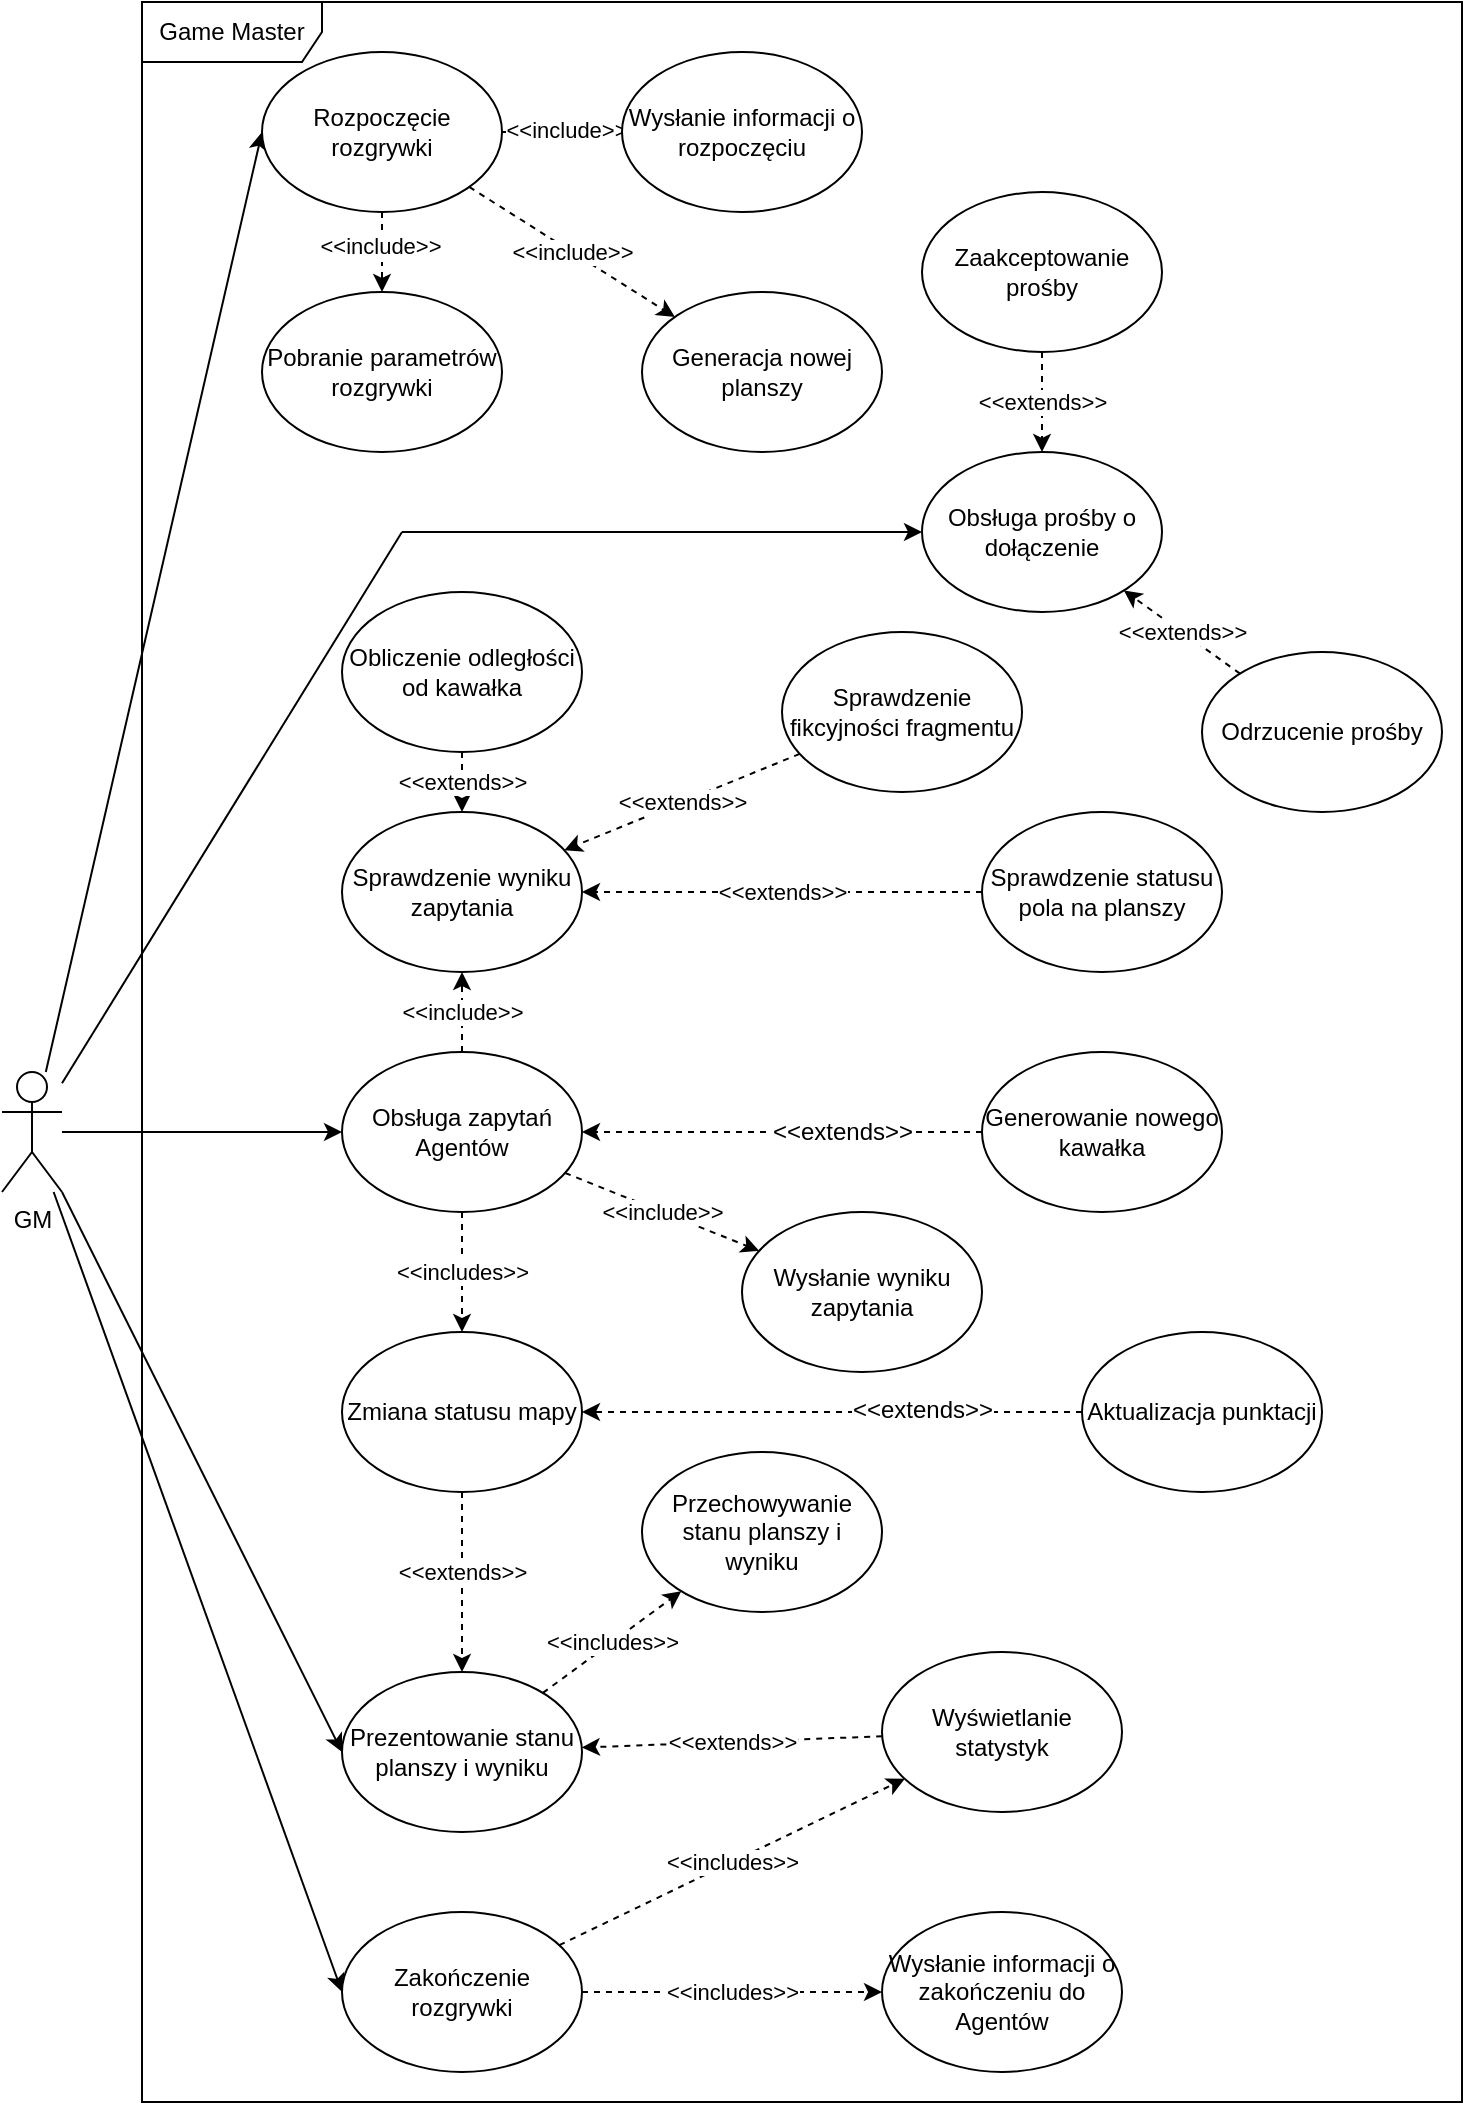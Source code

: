<mxfile version="12.2.9" type="device" pages="1"><diagram id="U9kRQNVFODTXAcQ1SdaR" name="Page-1"><mxGraphModel dx="769" dy="1610" grid="1" gridSize="10" guides="1" tooltips="1" connect="1" arrows="1" fold="1" page="1" pageScale="1" pageWidth="827" pageHeight="1169" math="0" shadow="0"><root><mxCell id="0"/><mxCell id="1" parent="0"/><mxCell id="L_J3_wjP_E8PLOl_AcGN-9" style="edgeStyle=orthogonalEdgeStyle;rounded=0;orthogonalLoop=1;jettySize=auto;html=1;entryX=0;entryY=0.5;entryDx=0;entryDy=0;" parent="1" source="L_J3_wjP_E8PLOl_AcGN-1" target="L_J3_wjP_E8PLOl_AcGN-8" edge="1"><mxGeometry relative="1" as="geometry"/></mxCell><mxCell id="L_J3_wjP_E8PLOl_AcGN-15" style="edgeStyle=entityRelationEdgeStyle;rounded=0;orthogonalLoop=1;jettySize=auto;html=1;entryX=0;entryY=0.5;entryDx=0;entryDy=0;" parent="1" target="L_J3_wjP_E8PLOl_AcGN-10" edge="1"><mxGeometry relative="1" as="geometry"><mxPoint x="290" y="90" as="sourcePoint"/></mxGeometry></mxCell><mxCell id="L_J3_wjP_E8PLOl_AcGN-16" style="rounded=0;orthogonalLoop=1;jettySize=auto;html=1;entryX=0;entryY=0.5;entryDx=0;entryDy=0;" parent="1" source="L_J3_wjP_E8PLOl_AcGN-1" target="L_J3_wjP_E8PLOl_AcGN-11" edge="1"><mxGeometry relative="1" as="geometry"/></mxCell><mxCell id="L_J3_wjP_E8PLOl_AcGN-17" style="rounded=0;orthogonalLoop=1;jettySize=auto;html=1;entryX=0;entryY=0.5;entryDx=0;entryDy=0;" parent="1" source="L_J3_wjP_E8PLOl_AcGN-1" target="L_J3_wjP_E8PLOl_AcGN-12" edge="1"><mxGeometry relative="1" as="geometry"/></mxCell><mxCell id="L_J3_wjP_E8PLOl_AcGN-20" style="rounded=0;orthogonalLoop=1;jettySize=auto;html=1;entryX=0;entryY=0.5;entryDx=0;entryDy=0;" parent="1" source="L_J3_wjP_E8PLOl_AcGN-1" target="L_J3_wjP_E8PLOl_AcGN-13" edge="1"><mxGeometry relative="1" as="geometry"/></mxCell><mxCell id="9LyLQmyznBljdoRDGVZj-3" style="rounded=0;orthogonalLoop=1;jettySize=auto;html=1;endArrow=none;endFill=0;" parent="1" source="L_J3_wjP_E8PLOl_AcGN-1" edge="1"><mxGeometry relative="1" as="geometry"><mxPoint x="290" y="90" as="targetPoint"/></mxGeometry></mxCell><mxCell id="L_J3_wjP_E8PLOl_AcGN-1" value="GM" style="shape=umlActor;verticalLabelPosition=bottom;labelBackgroundColor=#ffffff;verticalAlign=top;html=1;" parent="1" vertex="1"><mxGeometry x="90" y="360" width="30" height="60" as="geometry"/></mxCell><mxCell id="L_J3_wjP_E8PLOl_AcGN-43" value="&amp;lt;&amp;lt;include&amp;gt;&amp;gt;" style="edgeStyle=none;rounded=0;orthogonalLoop=1;jettySize=auto;html=1;entryX=0.5;entryY=1;entryDx=0;entryDy=0;dashed=1;" parent="1" source="L_J3_wjP_E8PLOl_AcGN-8" target="L_J3_wjP_E8PLOl_AcGN-38" edge="1"><mxGeometry relative="1" as="geometry"/></mxCell><mxCell id="L_J3_wjP_E8PLOl_AcGN-51" value="&amp;lt;&amp;lt;include&amp;gt;&amp;gt;&lt;br&gt;" style="edgeStyle=none;rounded=0;orthogonalLoop=1;jettySize=auto;html=1;dashed=1;" parent="1" source="L_J3_wjP_E8PLOl_AcGN-8" target="L_J3_wjP_E8PLOl_AcGN-49" edge="1"><mxGeometry relative="1" as="geometry"/></mxCell><mxCell id="L_J3_wjP_E8PLOl_AcGN-55" value="&amp;lt;&amp;lt;includes&amp;gt;&amp;gt;" style="edgeStyle=none;rounded=0;orthogonalLoop=1;jettySize=auto;html=1;dashed=1;" parent="1" source="L_J3_wjP_E8PLOl_AcGN-8" target="L_J3_wjP_E8PLOl_AcGN-48" edge="1"><mxGeometry relative="1" as="geometry"/></mxCell><mxCell id="L_J3_wjP_E8PLOl_AcGN-8" value="Obsługa zapytań Agentów" style="ellipse;whiteSpace=wrap;html=1;" parent="1" vertex="1"><mxGeometry x="260" y="350" width="120" height="80" as="geometry"/></mxCell><mxCell id="L_J3_wjP_E8PLOl_AcGN-10" value="Obsługa prośby o dołączenie" style="ellipse;whiteSpace=wrap;html=1;" parent="1" vertex="1"><mxGeometry x="550" y="50" width="120" height="80" as="geometry"/></mxCell><mxCell id="L_J3_wjP_E8PLOl_AcGN-35" value="&amp;lt;&amp;lt;extends&amp;gt;&amp;gt;" style="edgeStyle=none;rounded=0;orthogonalLoop=1;jettySize=auto;html=1;dashed=1;" parent="1" source="L_J3_wjP_E8PLOl_AcGN-33" target="L_J3_wjP_E8PLOl_AcGN-10" edge="1"><mxGeometry relative="1" as="geometry"/></mxCell><mxCell id="L_J3_wjP_E8PLOl_AcGN-33" value="Odrzucenie prośby" style="ellipse;whiteSpace=wrap;html=1;" parent="1" vertex="1"><mxGeometry x="690" y="150" width="120" height="80" as="geometry"/></mxCell><mxCell id="L_J3_wjP_E8PLOl_AcGN-36" value="&amp;lt;&amp;lt;extends&amp;gt;&amp;gt;" style="edgeStyle=none;rounded=0;orthogonalLoop=1;jettySize=auto;html=1;entryX=0.5;entryY=0;entryDx=0;entryDy=0;dashed=1;" parent="1" source="L_J3_wjP_E8PLOl_AcGN-31" target="L_J3_wjP_E8PLOl_AcGN-10" edge="1"><mxGeometry relative="1" as="geometry"/></mxCell><mxCell id="L_J3_wjP_E8PLOl_AcGN-31" value="Zaakceptowanie prośby" style="ellipse;whiteSpace=wrap;html=1;" parent="1" vertex="1"><mxGeometry x="550" y="-80" width="120" height="80" as="geometry"/></mxCell><mxCell id="L_J3_wjP_E8PLOl_AcGN-68" value="&amp;lt;&amp;lt;includes&amp;gt;&amp;gt;" style="edgeStyle=none;rounded=0;orthogonalLoop=1;jettySize=auto;html=1;dashed=1;" parent="1" source="L_J3_wjP_E8PLOl_AcGN-11" target="L_J3_wjP_E8PLOl_AcGN-67" edge="1"><mxGeometry relative="1" as="geometry"/></mxCell><mxCell id="L_J3_wjP_E8PLOl_AcGN-11" value="Prezentowanie stanu planszy i wyniku" style="ellipse;whiteSpace=wrap;html=1;" parent="1" vertex="1"><mxGeometry x="260" y="660" width="120" height="80" as="geometry"/></mxCell><mxCell id="L_J3_wjP_E8PLOl_AcGN-67" value="Przechowywanie stanu planszy i wyniku" style="ellipse;whiteSpace=wrap;html=1;" parent="1" vertex="1"><mxGeometry x="410" y="550" width="120" height="80" as="geometry"/></mxCell><mxCell id="L_J3_wjP_E8PLOl_AcGN-62" value="&amp;lt;&amp;lt;includes&amp;gt;&amp;gt;" style="edgeStyle=none;rounded=0;orthogonalLoop=1;jettySize=auto;html=1;dashed=1;" parent="1" source="L_J3_wjP_E8PLOl_AcGN-12" target="L_J3_wjP_E8PLOl_AcGN-61" edge="1"><mxGeometry relative="1" as="geometry"/></mxCell><mxCell id="L_J3_wjP_E8PLOl_AcGN-76" value="&amp;lt;&amp;lt;includes&amp;gt;&amp;gt;" style="edgeStyle=none;rounded=0;orthogonalLoop=1;jettySize=auto;html=1;dashed=1;" parent="1" source="L_J3_wjP_E8PLOl_AcGN-12" target="L_J3_wjP_E8PLOl_AcGN-69" edge="1"><mxGeometry relative="1" as="geometry"/></mxCell><mxCell id="L_J3_wjP_E8PLOl_AcGN-12" value="Zakończenie rozgrywki" style="ellipse;whiteSpace=wrap;html=1;" parent="1" vertex="1"><mxGeometry x="260" y="780" width="120" height="80" as="geometry"/></mxCell><mxCell id="L_J3_wjP_E8PLOl_AcGN-61" value="Wysłanie informacji o zakończeniu do Agentów" style="ellipse;whiteSpace=wrap;html=1;" parent="1" vertex="1"><mxGeometry x="530" y="780" width="120" height="80" as="geometry"/></mxCell><mxCell id="L_J3_wjP_E8PLOl_AcGN-22" value="&amp;lt;&amp;lt;include&amp;gt;&amp;gt;" style="rounded=0;orthogonalLoop=1;jettySize=auto;html=1;dashed=1;" parent="1" source="L_J3_wjP_E8PLOl_AcGN-13" target="L_J3_wjP_E8PLOl_AcGN-21" edge="1"><mxGeometry relative="1" as="geometry"/></mxCell><mxCell id="L_J3_wjP_E8PLOl_AcGN-24" value="" style="rounded=0;orthogonalLoop=1;jettySize=auto;html=1;dashed=1;exitX=0.5;exitY=1;exitDx=0;exitDy=0;entryX=0.5;entryY=0;entryDx=0;entryDy=0;" parent="1" source="L_J3_wjP_E8PLOl_AcGN-13" target="L_J3_wjP_E8PLOl_AcGN-23" edge="1"><mxGeometry relative="1" as="geometry"/></mxCell><mxCell id="L_J3_wjP_E8PLOl_AcGN-30" value="&lt;span style=&quot;font-size: 11px&quot;&gt;&amp;lt;&amp;lt;include&amp;gt;&amp;gt;&lt;/span&gt;" style="text;html=1;resizable=0;points=[];align=center;verticalAlign=middle;labelBackgroundColor=#ffffff;" parent="L_J3_wjP_E8PLOl_AcGN-24" vertex="1" connectable="0"><mxGeometry x="-0.175" y="-1" relative="1" as="geometry"><mxPoint as="offset"/></mxGeometry></mxCell><mxCell id="L_J3_wjP_E8PLOl_AcGN-27" value="" style="rounded=0;orthogonalLoop=1;jettySize=auto;html=1;exitX=1;exitY=0.5;exitDx=0;exitDy=0;entryX=0;entryY=0.5;entryDx=0;entryDy=0;dashed=1;" parent="1" source="L_J3_wjP_E8PLOl_AcGN-13" target="L_J3_wjP_E8PLOl_AcGN-26" edge="1"><mxGeometry relative="1" as="geometry"><mxPoint x="370" y="-150" as="targetPoint"/></mxGeometry></mxCell><mxCell id="L_J3_wjP_E8PLOl_AcGN-29" value="&lt;span style=&quot;font-size: 11px&quot;&gt;&amp;lt;&amp;lt;include&amp;gt;&amp;gt;&lt;/span&gt;" style="text;html=1;resizable=0;points=[];align=center;verticalAlign=middle;labelBackgroundColor=#ffffff;" parent="L_J3_wjP_E8PLOl_AcGN-27" vertex="1" connectable="0"><mxGeometry x="0.074" y="1" relative="1" as="geometry"><mxPoint as="offset"/></mxGeometry></mxCell><mxCell id="L_J3_wjP_E8PLOl_AcGN-13" value="Rozpoczęcie rozgrywki" style="ellipse;whiteSpace=wrap;html=1;" parent="1" vertex="1"><mxGeometry x="220" y="-150" width="120" height="80" as="geometry"/></mxCell><mxCell id="L_J3_wjP_E8PLOl_AcGN-26" value="Wysłanie informacji o rozpoczęciu" style="ellipse;whiteSpace=wrap;html=1;" parent="1" vertex="1"><mxGeometry x="400" y="-150" width="120" height="80" as="geometry"/></mxCell><mxCell id="L_J3_wjP_E8PLOl_AcGN-23" value="Pobranie parametrów rozgrywki" style="ellipse;whiteSpace=wrap;html=1;" parent="1" vertex="1"><mxGeometry x="220" y="-30" width="120" height="80" as="geometry"/></mxCell><mxCell id="L_J3_wjP_E8PLOl_AcGN-21" value="Generacja nowej planszy" style="ellipse;whiteSpace=wrap;html=1;" parent="1" vertex="1"><mxGeometry x="410" y="-30" width="120" height="80" as="geometry"/></mxCell><mxCell id="L_J3_wjP_E8PLOl_AcGN-38" value="Sprawdzenie wyniku zapytania" style="ellipse;whiteSpace=wrap;html=1;" parent="1" vertex="1"><mxGeometry x="260" y="230" width="120" height="80" as="geometry"/></mxCell><mxCell id="L_J3_wjP_E8PLOl_AcGN-47" value="&amp;lt;&amp;lt;extends&amp;gt;&amp;gt;" style="edgeStyle=none;rounded=0;orthogonalLoop=1;jettySize=auto;html=1;dashed=1;" parent="1" source="L_J3_wjP_E8PLOl_AcGN-40" target="L_J3_wjP_E8PLOl_AcGN-38" edge="1"><mxGeometry relative="1" as="geometry"/></mxCell><mxCell id="L_J3_wjP_E8PLOl_AcGN-40" value="Sprawdzenie statusu pola na planszy" style="ellipse;whiteSpace=wrap;html=1;" parent="1" vertex="1"><mxGeometry x="580" y="230" width="120" height="80" as="geometry"/></mxCell><mxCell id="L_J3_wjP_E8PLOl_AcGN-46" value="&amp;lt;&amp;lt;extends&amp;gt;&amp;gt;" style="edgeStyle=none;rounded=0;orthogonalLoop=1;jettySize=auto;html=1;dashed=1;" parent="1" source="L_J3_wjP_E8PLOl_AcGN-41" target="L_J3_wjP_E8PLOl_AcGN-38" edge="1"><mxGeometry relative="1" as="geometry"/></mxCell><mxCell id="L_J3_wjP_E8PLOl_AcGN-41" value="Sprawdzenie fikcyjności fragmentu" style="ellipse;whiteSpace=wrap;html=1;" parent="1" vertex="1"><mxGeometry x="480" y="140" width="120" height="80" as="geometry"/></mxCell><mxCell id="L_J3_wjP_E8PLOl_AcGN-45" value="&amp;lt;&amp;lt;extends&amp;gt;&amp;gt;" style="edgeStyle=none;rounded=0;orthogonalLoop=1;jettySize=auto;html=1;entryX=0.5;entryY=0;entryDx=0;entryDy=0;dashed=1;" parent="1" source="L_J3_wjP_E8PLOl_AcGN-42" target="L_J3_wjP_E8PLOl_AcGN-38" edge="1"><mxGeometry relative="1" as="geometry"/></mxCell><mxCell id="L_J3_wjP_E8PLOl_AcGN-42" value="Obliczenie odległości od kawałka" style="ellipse;whiteSpace=wrap;html=1;" parent="1" vertex="1"><mxGeometry x="260" y="120" width="120" height="80" as="geometry"/></mxCell><mxCell id="L_J3_wjP_E8PLOl_AcGN-73" value="&amp;lt;&amp;lt;extends&amp;gt;&amp;gt;" style="edgeStyle=none;rounded=0;orthogonalLoop=1;jettySize=auto;html=1;dashed=1;" parent="1" source="L_J3_wjP_E8PLOl_AcGN-48" target="L_J3_wjP_E8PLOl_AcGN-11" edge="1"><mxGeometry x="-0.111" relative="1" as="geometry"><mxPoint as="offset"/></mxGeometry></mxCell><mxCell id="L_J3_wjP_E8PLOl_AcGN-48" value="Zmiana statusu mapy" style="ellipse;whiteSpace=wrap;html=1;" parent="1" vertex="1"><mxGeometry x="260" y="490" width="120" height="80" as="geometry"/></mxCell><mxCell id="L_J3_wjP_E8PLOl_AcGN-58" style="edgeStyle=none;rounded=0;orthogonalLoop=1;jettySize=auto;html=1;dashed=1;" parent="1" source="L_J3_wjP_E8PLOl_AcGN-56" target="L_J3_wjP_E8PLOl_AcGN-48" edge="1"><mxGeometry relative="1" as="geometry"/></mxCell><mxCell id="L_J3_wjP_E8PLOl_AcGN-59" value="&amp;lt;&amp;lt;extends&amp;gt;&amp;gt;" style="text;html=1;resizable=0;points=[];align=center;verticalAlign=middle;labelBackgroundColor=#ffffff;" parent="L_J3_wjP_E8PLOl_AcGN-58" vertex="1" connectable="0"><mxGeometry x="-0.359" y="-1" relative="1" as="geometry"><mxPoint as="offset"/></mxGeometry></mxCell><mxCell id="L_J3_wjP_E8PLOl_AcGN-56" value="Aktualizacja punktacji" style="ellipse;whiteSpace=wrap;html=1;" parent="1" vertex="1"><mxGeometry x="630" y="490" width="120" height="80" as="geometry"/></mxCell><mxCell id="L_J3_wjP_E8PLOl_AcGN-49" value="Wysłanie wyniku zapytania" style="ellipse;whiteSpace=wrap;html=1;" parent="1" vertex="1"><mxGeometry x="460" y="430" width="120" height="80" as="geometry"/></mxCell><mxCell id="L_J3_wjP_E8PLOl_AcGN-53" style="edgeStyle=none;rounded=0;orthogonalLoop=1;jettySize=auto;html=1;dashed=1;" parent="1" source="L_J3_wjP_E8PLOl_AcGN-50" target="L_J3_wjP_E8PLOl_AcGN-8" edge="1"><mxGeometry relative="1" as="geometry"/></mxCell><mxCell id="L_J3_wjP_E8PLOl_AcGN-54" value="&amp;lt;&amp;lt;extends&amp;gt;&amp;gt;" style="text;html=1;resizable=0;points=[];align=center;verticalAlign=middle;labelBackgroundColor=#ffffff;" parent="L_J3_wjP_E8PLOl_AcGN-53" vertex="1" connectable="0"><mxGeometry x="-0.297" relative="1" as="geometry"><mxPoint as="offset"/></mxGeometry></mxCell><mxCell id="L_J3_wjP_E8PLOl_AcGN-50" value="Generowanie nowego kawałka" style="ellipse;whiteSpace=wrap;html=1;" parent="1" vertex="1"><mxGeometry x="580" y="350" width="120" height="80" as="geometry"/></mxCell><mxCell id="L_J3_wjP_E8PLOl_AcGN-74" value="&amp;lt;&amp;lt;extends&amp;gt;&amp;gt;" style="edgeStyle=none;rounded=0;orthogonalLoop=1;jettySize=auto;html=1;dashed=1;" parent="1" source="L_J3_wjP_E8PLOl_AcGN-69" target="L_J3_wjP_E8PLOl_AcGN-11" edge="1"><mxGeometry relative="1" as="geometry"/></mxCell><mxCell id="L_J3_wjP_E8PLOl_AcGN-69" value="Wyświetlanie statystyk" style="ellipse;whiteSpace=wrap;html=1;" parent="1" vertex="1"><mxGeometry x="530" y="650" width="120" height="80" as="geometry"/></mxCell><mxCell id="9LyLQmyznBljdoRDGVZj-4" value="Game Master" style="shape=umlFrame;whiteSpace=wrap;html=1;width=90;height=30;" parent="1" vertex="1"><mxGeometry x="160" y="-175" width="660" height="1050" as="geometry"/></mxCell></root></mxGraphModel></diagram></mxfile>